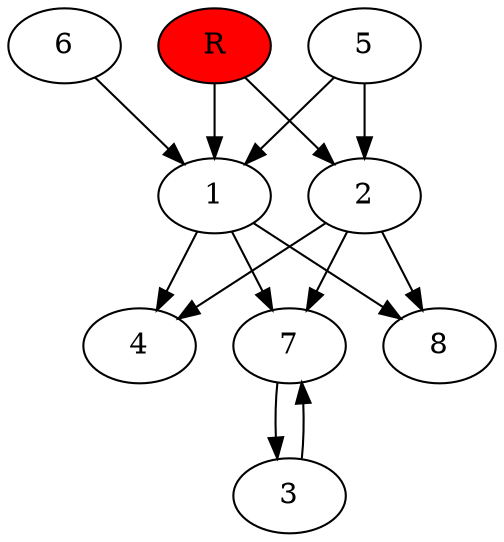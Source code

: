 digraph prb34784 {
	1
	2
	3
	4
	5
	6
	7
	8
	R [fillcolor="#ff0000" style=filled]
	1 -> 4
	1 -> 7
	1 -> 8
	2 -> 4
	2 -> 7
	2 -> 8
	3 -> 7
	5 -> 1
	5 -> 2
	6 -> 1
	7 -> 3
	R -> 1
	R -> 2
}
